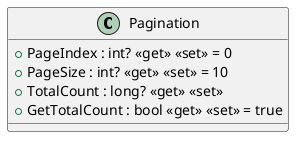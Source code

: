 @startuml
class Pagination {
    + PageIndex : int? <<get>> <<set>> = 0
    + PageSize : int? <<get>> <<set>> = 10
    + TotalCount : long? <<get>> <<set>>
    + GetTotalCount : bool <<get>> <<set>> = true
}
@enduml
